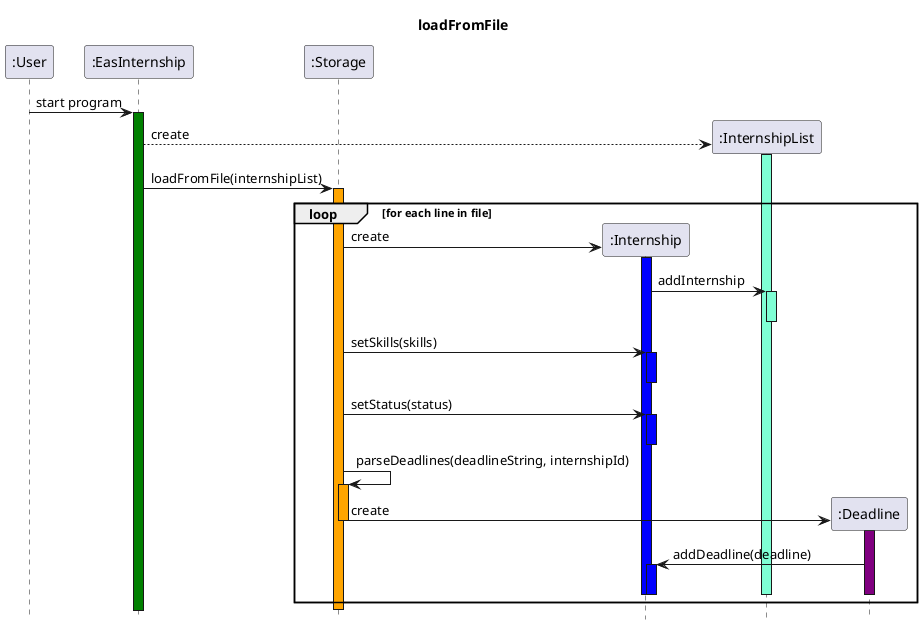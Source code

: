 @startuml
Title loadFromFile
hide footbox
participant ":User"
participant ":EasInternship"
participant ":Storage"
participant ":Internship"
participant ":InternshipList"

":User"->":EasInternship": start program
activate ":EasInternship" #green
":EasInternship"-->":InternshipList" **: create
activate ":InternshipList" #aquamarine
deactivate ":InternshipList"
":EasInternship"->":Storage": loadFromFile(internshipList)
activate ":Storage" #orange

loop for each line in file
    ":Storage"-> ":Internship" **: create
    activate ":Internship" #blue
    ":Internship"->":InternshipList": addInternship
    activate ":InternshipList" #aquamarine
    deactivate ":InternshipList"
    ":Storage" -> ":Internship" :setSkills(skills)
    activate ":Internship" #blue
    deactivate ":Internship"
    ":Storage" -> ":Internship" : setStatus(status)
    activate ":Internship" #blue
    deactivate ":Internship"

    ":Storage" -> ":Storage": parseDeadlines(deadlineString, internshipId)
        activate ":Storage" #orange

        ":Storage" -> ":Deadline"**:create
        activate ":Deadline" #purple
        deactivate ":Deadline"
        deactivate ":Storage"

        ":Deadline" -> ":Internship" : addDeadline(deadline)
        activate ":Internship" #blue
        deactivate ":Internship"
        deactivate ":Internship"
        deactivate ":Deadline"
        deactivate ":InternshipList"
end
deactivate ":Storage"


@enduml

